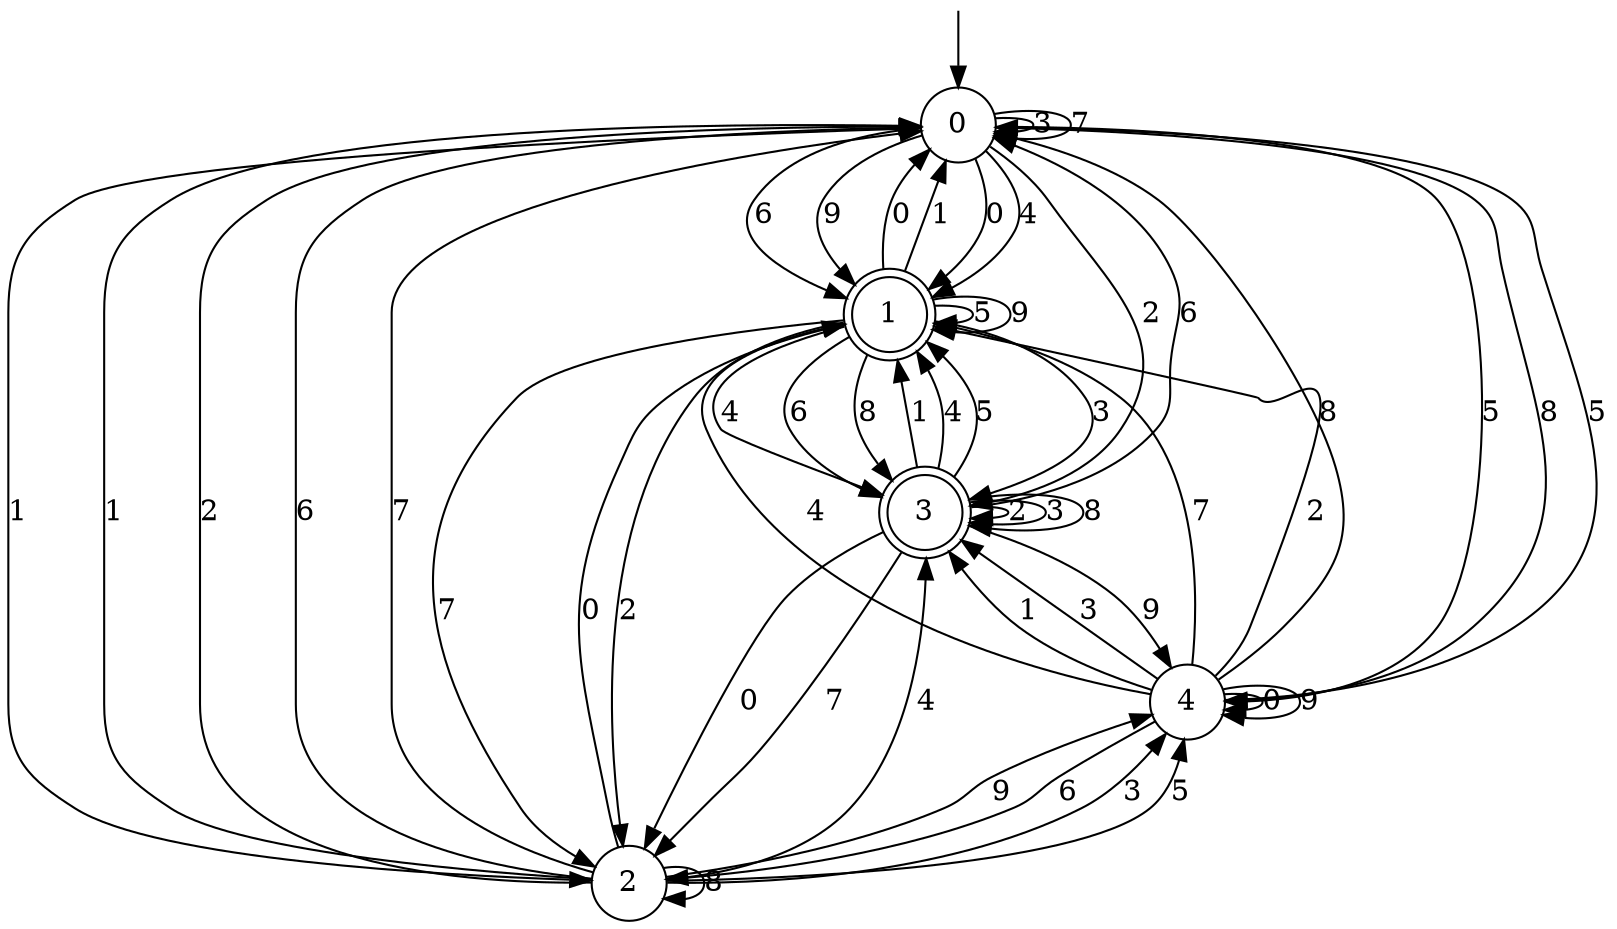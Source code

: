 digraph g {

	s0 [shape="circle" label="0"];
	s1 [shape="doublecircle" label="1"];
	s2 [shape="circle" label="2"];
	s3 [shape="doublecircle" label="3"];
	s4 [shape="circle" label="4"];
	s0 -> s1 [label="0"];
	s0 -> s2 [label="1"];
	s0 -> s3 [label="2"];
	s0 -> s0 [label="3"];
	s0 -> s1 [label="4"];
	s0 -> s4 [label="5"];
	s0 -> s1 [label="6"];
	s0 -> s0 [label="7"];
	s0 -> s4 [label="8"];
	s0 -> s1 [label="9"];
	s1 -> s0 [label="0"];
	s1 -> s0 [label="1"];
	s1 -> s2 [label="2"];
	s1 -> s3 [label="3"];
	s1 -> s3 [label="4"];
	s1 -> s1 [label="5"];
	s1 -> s3 [label="6"];
	s1 -> s2 [label="7"];
	s1 -> s3 [label="8"];
	s1 -> s1 [label="9"];
	s2 -> s1 [label="0"];
	s2 -> s0 [label="1"];
	s2 -> s0 [label="2"];
	s2 -> s4 [label="3"];
	s2 -> s3 [label="4"];
	s2 -> s4 [label="5"];
	s2 -> s0 [label="6"];
	s2 -> s0 [label="7"];
	s2 -> s2 [label="8"];
	s2 -> s4 [label="9"];
	s3 -> s2 [label="0"];
	s3 -> s1 [label="1"];
	s3 -> s3 [label="2"];
	s3 -> s3 [label="3"];
	s3 -> s1 [label="4"];
	s3 -> s1 [label="5"];
	s3 -> s0 [label="6"];
	s3 -> s2 [label="7"];
	s3 -> s3 [label="8"];
	s3 -> s4 [label="9"];
	s4 -> s4 [label="0"];
	s4 -> s3 [label="1"];
	s4 -> s1 [label="2"];
	s4 -> s3 [label="3"];
	s4 -> s1 [label="4"];
	s4 -> s0 [label="5"];
	s4 -> s2 [label="6"];
	s4 -> s1 [label="7"];
	s4 -> s0 [label="8"];
	s4 -> s4 [label="9"];

__start0 [label="" shape="none" width="0" height="0"];
__start0 -> s0;

}
